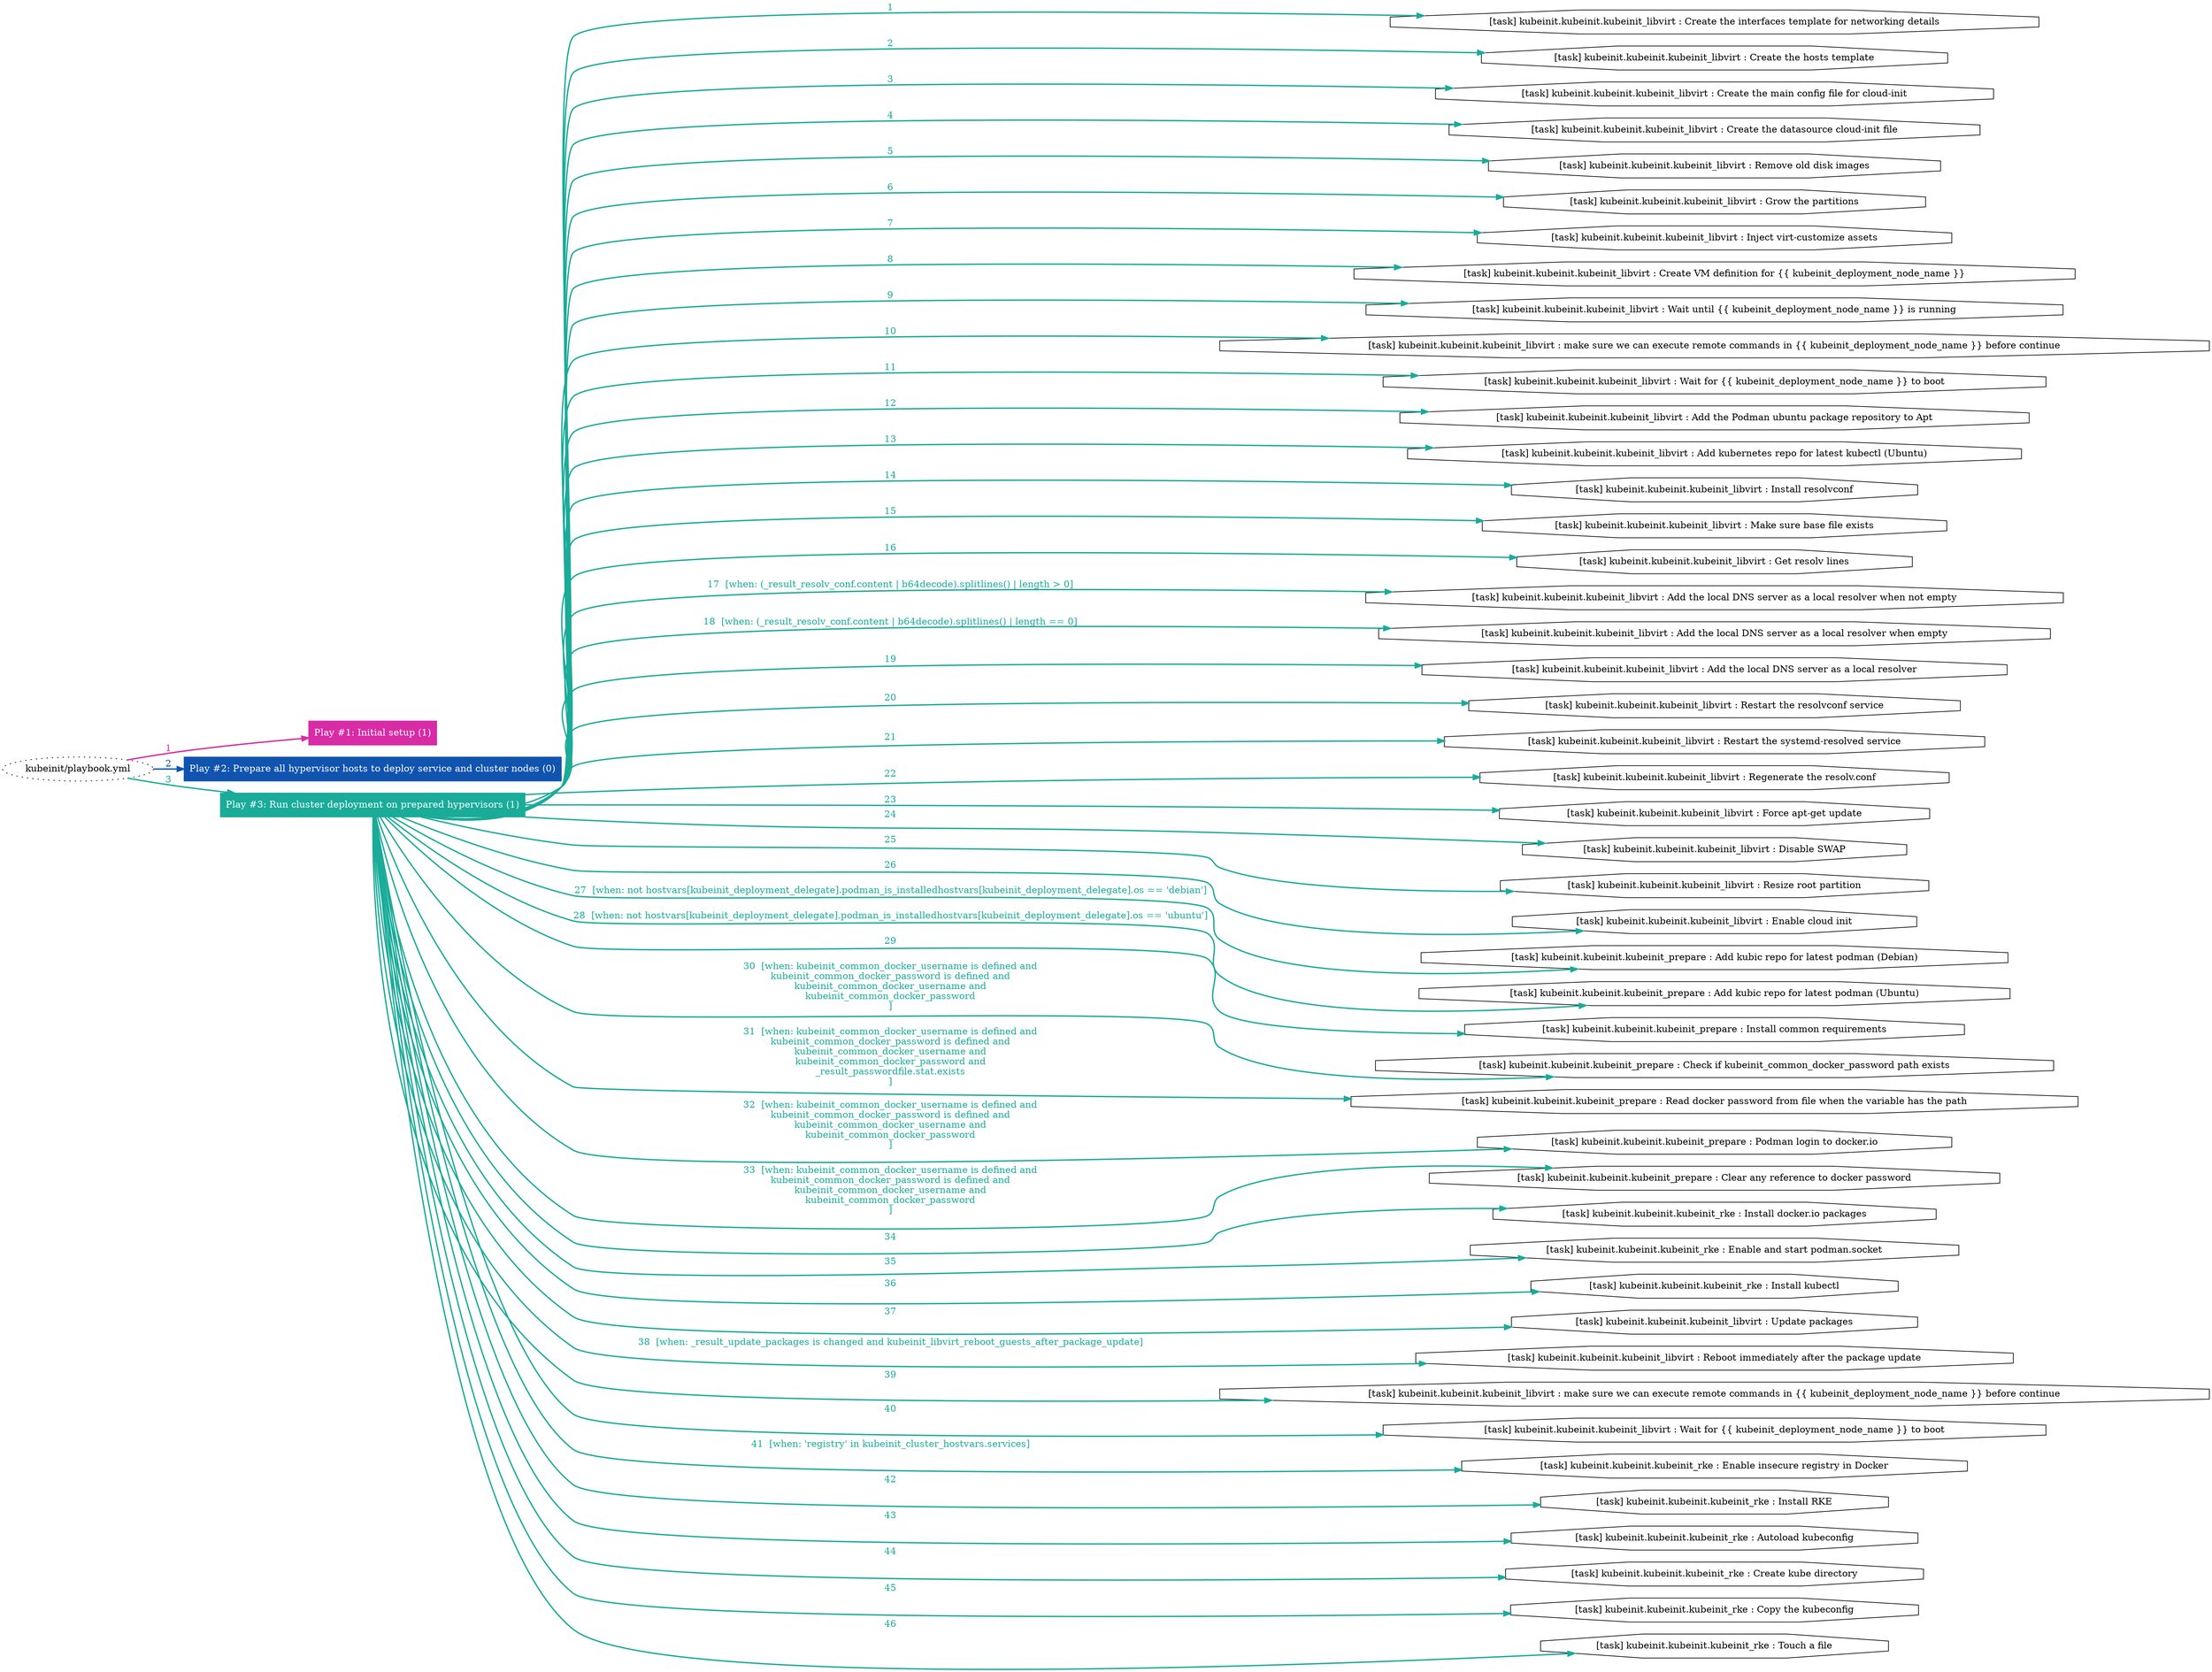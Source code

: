 digraph "kubeinit/playbook.yml "{
	graph [concentrate=true ordering=in rankdir=LR ratio=fill]
	edge [esep=5 sep=10]
	"kubeinit/playbook.yml" [id=root_node style=dotted]
	subgraph "Play #1: Initial setup (1) "{
		"Play #1: Initial setup (1)" [color="#d82ba6" fontcolor="#ffffff" id="play_d95c085a-6b46-44bd-9cbc-20c344931b75" shape=box style=filled tooltip=localhost]
		"kubeinit/playbook.yml" -> "Play #1: Initial setup (1)" [label=1 color="#d82ba6" fontcolor="#d82ba6" id="edge_45f608c0-8e5a-48e4-aa40-58fd2d123dfa" style=bold]
	}
	subgraph "Play #2: Prepare all hypervisor hosts to deploy service and cluster nodes (0) "{
		"Play #2: Prepare all hypervisor hosts to deploy service and cluster nodes (0)" [color="#1054b0" fontcolor="#ffffff" id="play_121f2731-268b-4509-8787-241a49884c9f" shape=box style=filled tooltip=""]
		"kubeinit/playbook.yml" -> "Play #2: Prepare all hypervisor hosts to deploy service and cluster nodes (0)" [label=2 color="#1054b0" fontcolor="#1054b0" id="edge_c03e5bb3-1da7-4ab0-bab7-46cf9543c4f3" style=bold]
	}
	subgraph "Play #3: Run cluster deployment on prepared hypervisors (1) "{
		"Play #3: Run cluster deployment on prepared hypervisors (1)" [color="#1aab99" fontcolor="#ffffff" id="play_dc7f44af-7c00-46f8-a0c2-03a5d866b64d" shape=box style=filled tooltip=localhost]
		"kubeinit/playbook.yml" -> "Play #3: Run cluster deployment on prepared hypervisors (1)" [label=3 color="#1aab99" fontcolor="#1aab99" id="edge_7bd8feeb-1b9d-4d90-929b-7aebe362380e" style=bold]
		"task_8648921b-892c-4db6-ac20-560bf6fd5196" [label="[task] kubeinit.kubeinit.kubeinit_libvirt : Create the interfaces template for networking details" id="task_8648921b-892c-4db6-ac20-560bf6fd5196" shape=octagon tooltip="[task] kubeinit.kubeinit.kubeinit_libvirt : Create the interfaces template for networking details"]
		"Play #3: Run cluster deployment on prepared hypervisors (1)" -> "task_8648921b-892c-4db6-ac20-560bf6fd5196" [label=1 color="#1aab99" fontcolor="#1aab99" id="edge_d0b4bc70-444e-4904-b520-ef783b90b8bd" style=bold]
		"task_35034b0c-957f-4f08-8179-91e168c591c0" [label="[task] kubeinit.kubeinit.kubeinit_libvirt : Create the hosts template" id="task_35034b0c-957f-4f08-8179-91e168c591c0" shape=octagon tooltip="[task] kubeinit.kubeinit.kubeinit_libvirt : Create the hosts template"]
		"Play #3: Run cluster deployment on prepared hypervisors (1)" -> "task_35034b0c-957f-4f08-8179-91e168c591c0" [label=2 color="#1aab99" fontcolor="#1aab99" id="edge_e5069404-c417-4e9e-b537-6270f844ec53" style=bold]
		"task_1d87dc9c-320a-4f46-bdcc-a337b78e2fa4" [label="[task] kubeinit.kubeinit.kubeinit_libvirt : Create the main config file for cloud-init" id="task_1d87dc9c-320a-4f46-bdcc-a337b78e2fa4" shape=octagon tooltip="[task] kubeinit.kubeinit.kubeinit_libvirt : Create the main config file for cloud-init"]
		"Play #3: Run cluster deployment on prepared hypervisors (1)" -> "task_1d87dc9c-320a-4f46-bdcc-a337b78e2fa4" [label=3 color="#1aab99" fontcolor="#1aab99" id="edge_95c300f9-33da-4758-ab8f-36b7f4c4b443" style=bold]
		"task_f9a7a92c-5b44-4b8c-beef-6dea34a61d30" [label="[task] kubeinit.kubeinit.kubeinit_libvirt : Create the datasource cloud-init file" id="task_f9a7a92c-5b44-4b8c-beef-6dea34a61d30" shape=octagon tooltip="[task] kubeinit.kubeinit.kubeinit_libvirt : Create the datasource cloud-init file"]
		"Play #3: Run cluster deployment on prepared hypervisors (1)" -> "task_f9a7a92c-5b44-4b8c-beef-6dea34a61d30" [label=4 color="#1aab99" fontcolor="#1aab99" id="edge_583b3bd0-6710-4287-a878-20cc21e03486" style=bold]
		"task_26705a6e-c89a-4c62-a483-4f7ce4458c4b" [label="[task] kubeinit.kubeinit.kubeinit_libvirt : Remove old disk images" id="task_26705a6e-c89a-4c62-a483-4f7ce4458c4b" shape=octagon tooltip="[task] kubeinit.kubeinit.kubeinit_libvirt : Remove old disk images"]
		"Play #3: Run cluster deployment on prepared hypervisors (1)" -> "task_26705a6e-c89a-4c62-a483-4f7ce4458c4b" [label=5 color="#1aab99" fontcolor="#1aab99" id="edge_6022c2a7-1399-4cea-896d-21a4c23cc4ea" style=bold]
		"task_0400f4b6-bef1-49d6-ab55-6238a1fb8535" [label="[task] kubeinit.kubeinit.kubeinit_libvirt : Grow the partitions" id="task_0400f4b6-bef1-49d6-ab55-6238a1fb8535" shape=octagon tooltip="[task] kubeinit.kubeinit.kubeinit_libvirt : Grow the partitions"]
		"Play #3: Run cluster deployment on prepared hypervisors (1)" -> "task_0400f4b6-bef1-49d6-ab55-6238a1fb8535" [label=6 color="#1aab99" fontcolor="#1aab99" id="edge_77e94772-1ccf-4063-9ed1-2a3c8ee358fc" style=bold]
		"task_d8c2171d-249e-4b58-b64e-501fe232f810" [label="[task] kubeinit.kubeinit.kubeinit_libvirt : Inject virt-customize assets" id="task_d8c2171d-249e-4b58-b64e-501fe232f810" shape=octagon tooltip="[task] kubeinit.kubeinit.kubeinit_libvirt : Inject virt-customize assets"]
		"Play #3: Run cluster deployment on prepared hypervisors (1)" -> "task_d8c2171d-249e-4b58-b64e-501fe232f810" [label=7 color="#1aab99" fontcolor="#1aab99" id="edge_776caa67-6ada-4a44-9fb2-ae57da5a9a8e" style=bold]
		"task_d13e6049-a952-4e78-801c-aeb6098c6e6b" [label="[task] kubeinit.kubeinit.kubeinit_libvirt : Create VM definition for {{ kubeinit_deployment_node_name }}" id="task_d13e6049-a952-4e78-801c-aeb6098c6e6b" shape=octagon tooltip="[task] kubeinit.kubeinit.kubeinit_libvirt : Create VM definition for {{ kubeinit_deployment_node_name }}"]
		"Play #3: Run cluster deployment on prepared hypervisors (1)" -> "task_d13e6049-a952-4e78-801c-aeb6098c6e6b" [label=8 color="#1aab99" fontcolor="#1aab99" id="edge_728a41eb-9521-4005-8b5b-72eaec34a65a" style=bold]
		"task_50581955-3e10-45b2-956e-5ac92a5b6f65" [label="[task] kubeinit.kubeinit.kubeinit_libvirt : Wait until {{ kubeinit_deployment_node_name }} is running" id="task_50581955-3e10-45b2-956e-5ac92a5b6f65" shape=octagon tooltip="[task] kubeinit.kubeinit.kubeinit_libvirt : Wait until {{ kubeinit_deployment_node_name }} is running"]
		"Play #3: Run cluster deployment on prepared hypervisors (1)" -> "task_50581955-3e10-45b2-956e-5ac92a5b6f65" [label=9 color="#1aab99" fontcolor="#1aab99" id="edge_c6660ce6-d9e7-4a38-b09f-ad14a3b1ecdf" style=bold]
		"task_511b4a58-a2a9-4666-a36b-31b3551778b9" [label="[task] kubeinit.kubeinit.kubeinit_libvirt : make sure we can execute remote commands in {{ kubeinit_deployment_node_name }} before continue" id="task_511b4a58-a2a9-4666-a36b-31b3551778b9" shape=octagon tooltip="[task] kubeinit.kubeinit.kubeinit_libvirt : make sure we can execute remote commands in {{ kubeinit_deployment_node_name }} before continue"]
		"Play #3: Run cluster deployment on prepared hypervisors (1)" -> "task_511b4a58-a2a9-4666-a36b-31b3551778b9" [label=10 color="#1aab99" fontcolor="#1aab99" id="edge_132d2c52-5e5b-4cf7-8f6b-5b856ef96b5e" style=bold]
		"task_e7fb525b-6805-4e41-8313-e82c9d5545fa" [label="[task] kubeinit.kubeinit.kubeinit_libvirt : Wait for {{ kubeinit_deployment_node_name }} to boot" id="task_e7fb525b-6805-4e41-8313-e82c9d5545fa" shape=octagon tooltip="[task] kubeinit.kubeinit.kubeinit_libvirt : Wait for {{ kubeinit_deployment_node_name }} to boot"]
		"Play #3: Run cluster deployment on prepared hypervisors (1)" -> "task_e7fb525b-6805-4e41-8313-e82c9d5545fa" [label=11 color="#1aab99" fontcolor="#1aab99" id="edge_e617fcbc-b7dc-446a-87c7-5bd76d439fb9" style=bold]
		"task_6c40fcc3-f651-43b6-a325-b1b426cb3533" [label="[task] kubeinit.kubeinit.kubeinit_libvirt : Add the Podman ubuntu package repository to Apt" id="task_6c40fcc3-f651-43b6-a325-b1b426cb3533" shape=octagon tooltip="[task] kubeinit.kubeinit.kubeinit_libvirt : Add the Podman ubuntu package repository to Apt"]
		"Play #3: Run cluster deployment on prepared hypervisors (1)" -> "task_6c40fcc3-f651-43b6-a325-b1b426cb3533" [label=12 color="#1aab99" fontcolor="#1aab99" id="edge_7acb1d87-5942-492d-80b7-8dcf9671e4e7" style=bold]
		"task_ce8c86a3-4cb7-4fe7-a1fd-53132db807ab" [label="[task] kubeinit.kubeinit.kubeinit_libvirt : Add kubernetes repo for latest kubectl (Ubuntu)" id="task_ce8c86a3-4cb7-4fe7-a1fd-53132db807ab" shape=octagon tooltip="[task] kubeinit.kubeinit.kubeinit_libvirt : Add kubernetes repo for latest kubectl (Ubuntu)"]
		"Play #3: Run cluster deployment on prepared hypervisors (1)" -> "task_ce8c86a3-4cb7-4fe7-a1fd-53132db807ab" [label=13 color="#1aab99" fontcolor="#1aab99" id="edge_dba333ba-8ec4-457a-94af-802117ecda19" style=bold]
		"task_6344aca8-3d45-4ff3-a32a-452c21247caf" [label="[task] kubeinit.kubeinit.kubeinit_libvirt : Install resolvconf" id="task_6344aca8-3d45-4ff3-a32a-452c21247caf" shape=octagon tooltip="[task] kubeinit.kubeinit.kubeinit_libvirt : Install resolvconf"]
		"Play #3: Run cluster deployment on prepared hypervisors (1)" -> "task_6344aca8-3d45-4ff3-a32a-452c21247caf" [label=14 color="#1aab99" fontcolor="#1aab99" id="edge_b7a04659-8c13-410a-b42a-2f5c20a1cc4c" style=bold]
		"task_c7d7d775-564f-4545-a170-16b6c18798f7" [label="[task] kubeinit.kubeinit.kubeinit_libvirt : Make sure base file exists" id="task_c7d7d775-564f-4545-a170-16b6c18798f7" shape=octagon tooltip="[task] kubeinit.kubeinit.kubeinit_libvirt : Make sure base file exists"]
		"Play #3: Run cluster deployment on prepared hypervisors (1)" -> "task_c7d7d775-564f-4545-a170-16b6c18798f7" [label=15 color="#1aab99" fontcolor="#1aab99" id="edge_fae15b12-bd8c-479a-9bb8-694c13a6c6c7" style=bold]
		"task_117a1988-8b23-4799-bb4b-ebb02376b3b9" [label="[task] kubeinit.kubeinit.kubeinit_libvirt : Get resolv lines" id="task_117a1988-8b23-4799-bb4b-ebb02376b3b9" shape=octagon tooltip="[task] kubeinit.kubeinit.kubeinit_libvirt : Get resolv lines"]
		"Play #3: Run cluster deployment on prepared hypervisors (1)" -> "task_117a1988-8b23-4799-bb4b-ebb02376b3b9" [label=16 color="#1aab99" fontcolor="#1aab99" id="edge_51dcf96f-f0f2-4ae8-9bf1-1910ac22b5f6" style=bold]
		"task_8cdf65f7-8d0c-48f2-8279-2a113b8a4f6f" [label="[task] kubeinit.kubeinit.kubeinit_libvirt : Add the local DNS server as a local resolver when not empty" id="task_8cdf65f7-8d0c-48f2-8279-2a113b8a4f6f" shape=octagon tooltip="[task] kubeinit.kubeinit.kubeinit_libvirt : Add the local DNS server as a local resolver when not empty"]
		"Play #3: Run cluster deployment on prepared hypervisors (1)" -> "task_8cdf65f7-8d0c-48f2-8279-2a113b8a4f6f" [label="17  [when: (_result_resolv_conf.content | b64decode).splitlines() | length > 0]" color="#1aab99" fontcolor="#1aab99" id="edge_a9ea54ba-cb97-403b-8ebd-697ef907ea66" style=bold]
		"task_8041febc-d2bc-4533-a04b-00ffca37b729" [label="[task] kubeinit.kubeinit.kubeinit_libvirt : Add the local DNS server as a local resolver when empty" id="task_8041febc-d2bc-4533-a04b-00ffca37b729" shape=octagon tooltip="[task] kubeinit.kubeinit.kubeinit_libvirt : Add the local DNS server as a local resolver when empty"]
		"Play #3: Run cluster deployment on prepared hypervisors (1)" -> "task_8041febc-d2bc-4533-a04b-00ffca37b729" [label="18  [when: (_result_resolv_conf.content | b64decode).splitlines() | length == 0]" color="#1aab99" fontcolor="#1aab99" id="edge_bc6f9448-daf1-4208-8c1d-98e32c41fa10" style=bold]
		"task_9067eb6f-a8b2-4555-b9e7-b0801356a3f5" [label="[task] kubeinit.kubeinit.kubeinit_libvirt : Add the local DNS server as a local resolver" id="task_9067eb6f-a8b2-4555-b9e7-b0801356a3f5" shape=octagon tooltip="[task] kubeinit.kubeinit.kubeinit_libvirt : Add the local DNS server as a local resolver"]
		"Play #3: Run cluster deployment on prepared hypervisors (1)" -> "task_9067eb6f-a8b2-4555-b9e7-b0801356a3f5" [label=19 color="#1aab99" fontcolor="#1aab99" id="edge_93e32c48-2d60-4581-92c1-c9324e2535b2" style=bold]
		"task_4cd3348b-df3c-4182-b0d7-e4f633614ec1" [label="[task] kubeinit.kubeinit.kubeinit_libvirt : Restart the resolvconf service" id="task_4cd3348b-df3c-4182-b0d7-e4f633614ec1" shape=octagon tooltip="[task] kubeinit.kubeinit.kubeinit_libvirt : Restart the resolvconf service"]
		"Play #3: Run cluster deployment on prepared hypervisors (1)" -> "task_4cd3348b-df3c-4182-b0d7-e4f633614ec1" [label=20 color="#1aab99" fontcolor="#1aab99" id="edge_0a5870bc-3032-41d0-882a-27ee7c0397f7" style=bold]
		"task_f02e0f06-7e21-49eb-bba3-e8af5e731383" [label="[task] kubeinit.kubeinit.kubeinit_libvirt : Restart the systemd-resolved service" id="task_f02e0f06-7e21-49eb-bba3-e8af5e731383" shape=octagon tooltip="[task] kubeinit.kubeinit.kubeinit_libvirt : Restart the systemd-resolved service"]
		"Play #3: Run cluster deployment on prepared hypervisors (1)" -> "task_f02e0f06-7e21-49eb-bba3-e8af5e731383" [label=21 color="#1aab99" fontcolor="#1aab99" id="edge_248c6d93-b274-4683-9ffc-bce45a1ce49c" style=bold]
		"task_0fee35e4-5748-43ac-8a82-4349a17cd12b" [label="[task] kubeinit.kubeinit.kubeinit_libvirt : Regenerate the resolv.conf" id="task_0fee35e4-5748-43ac-8a82-4349a17cd12b" shape=octagon tooltip="[task] kubeinit.kubeinit.kubeinit_libvirt : Regenerate the resolv.conf"]
		"Play #3: Run cluster deployment on prepared hypervisors (1)" -> "task_0fee35e4-5748-43ac-8a82-4349a17cd12b" [label=22 color="#1aab99" fontcolor="#1aab99" id="edge_f5036a54-cdb6-4f05-873d-59448d02c1d8" style=bold]
		"task_973630ec-17d8-4999-a476-6f96bf868435" [label="[task] kubeinit.kubeinit.kubeinit_libvirt : Force apt-get update" id="task_973630ec-17d8-4999-a476-6f96bf868435" shape=octagon tooltip="[task] kubeinit.kubeinit.kubeinit_libvirt : Force apt-get update"]
		"Play #3: Run cluster deployment on prepared hypervisors (1)" -> "task_973630ec-17d8-4999-a476-6f96bf868435" [label=23 color="#1aab99" fontcolor="#1aab99" id="edge_f269207e-3616-40e3-a709-e751432aeb95" style=bold]
		"task_202ce71d-aa0b-42e1-8276-44215a0ebfa1" [label="[task] kubeinit.kubeinit.kubeinit_libvirt : Disable SWAP" id="task_202ce71d-aa0b-42e1-8276-44215a0ebfa1" shape=octagon tooltip="[task] kubeinit.kubeinit.kubeinit_libvirt : Disable SWAP"]
		"Play #3: Run cluster deployment on prepared hypervisors (1)" -> "task_202ce71d-aa0b-42e1-8276-44215a0ebfa1" [label=24 color="#1aab99" fontcolor="#1aab99" id="edge_ef8c0961-84b4-4203-95f0-1605986b5f87" style=bold]
		"task_b45146ff-f3d0-4cfd-8b7d-9997038aaab1" [label="[task] kubeinit.kubeinit.kubeinit_libvirt : Resize root partition" id="task_b45146ff-f3d0-4cfd-8b7d-9997038aaab1" shape=octagon tooltip="[task] kubeinit.kubeinit.kubeinit_libvirt : Resize root partition"]
		"Play #3: Run cluster deployment on prepared hypervisors (1)" -> "task_b45146ff-f3d0-4cfd-8b7d-9997038aaab1" [label=25 color="#1aab99" fontcolor="#1aab99" id="edge_23379419-2b1d-4b8b-977b-1314b1824e44" style=bold]
		"task_c047c740-9b0e-48d1-8073-752ffeb82ba8" [label="[task] kubeinit.kubeinit.kubeinit_libvirt : Enable cloud init" id="task_c047c740-9b0e-48d1-8073-752ffeb82ba8" shape=octagon tooltip="[task] kubeinit.kubeinit.kubeinit_libvirt : Enable cloud init"]
		"Play #3: Run cluster deployment on prepared hypervisors (1)" -> "task_c047c740-9b0e-48d1-8073-752ffeb82ba8" [label=26 color="#1aab99" fontcolor="#1aab99" id="edge_3cbff009-3e25-4ff1-92f6-a276dcdc466c" style=bold]
		"task_55a2dc52-0bfb-4eba-b139-8c837becff99" [label="[task] kubeinit.kubeinit.kubeinit_prepare : Add kubic repo for latest podman (Debian)" id="task_55a2dc52-0bfb-4eba-b139-8c837becff99" shape=octagon tooltip="[task] kubeinit.kubeinit.kubeinit_prepare : Add kubic repo for latest podman (Debian)"]
		"Play #3: Run cluster deployment on prepared hypervisors (1)" -> "task_55a2dc52-0bfb-4eba-b139-8c837becff99" [label="27  [when: not hostvars[kubeinit_deployment_delegate].podman_is_installedhostvars[kubeinit_deployment_delegate].os == 'debian']" color="#1aab99" fontcolor="#1aab99" id="edge_05d3a97e-6f8d-4bf7-b7ce-e2ac0a9a413e" style=bold]
		"task_78e895a6-c61e-48e1-a84e-da5fa1a5ba0a" [label="[task] kubeinit.kubeinit.kubeinit_prepare : Add kubic repo for latest podman (Ubuntu)" id="task_78e895a6-c61e-48e1-a84e-da5fa1a5ba0a" shape=octagon tooltip="[task] kubeinit.kubeinit.kubeinit_prepare : Add kubic repo for latest podman (Ubuntu)"]
		"Play #3: Run cluster deployment on prepared hypervisors (1)" -> "task_78e895a6-c61e-48e1-a84e-da5fa1a5ba0a" [label="28  [when: not hostvars[kubeinit_deployment_delegate].podman_is_installedhostvars[kubeinit_deployment_delegate].os == 'ubuntu']" color="#1aab99" fontcolor="#1aab99" id="edge_1cba9a29-7c5c-49d1-9af7-784aa1a34698" style=bold]
		"task_46fb869a-93f8-4373-9d8a-5d7ea7e237b9" [label="[task] kubeinit.kubeinit.kubeinit_prepare : Install common requirements" id="task_46fb869a-93f8-4373-9d8a-5d7ea7e237b9" shape=octagon tooltip="[task] kubeinit.kubeinit.kubeinit_prepare : Install common requirements"]
		"Play #3: Run cluster deployment on prepared hypervisors (1)" -> "task_46fb869a-93f8-4373-9d8a-5d7ea7e237b9" [label=29 color="#1aab99" fontcolor="#1aab99" id="edge_0755b123-bad1-4b95-985d-5c4efce0acca" style=bold]
		"task_360bb265-2037-4d9d-8653-29c02f50af62" [label="[task] kubeinit.kubeinit.kubeinit_prepare : Check if kubeinit_common_docker_password path exists" id="task_360bb265-2037-4d9d-8653-29c02f50af62" shape=octagon tooltip="[task] kubeinit.kubeinit.kubeinit_prepare : Check if kubeinit_common_docker_password path exists"]
		"Play #3: Run cluster deployment on prepared hypervisors (1)" -> "task_360bb265-2037-4d9d-8653-29c02f50af62" [label="30  [when: kubeinit_common_docker_username is defined and
kubeinit_common_docker_password is defined and
kubeinit_common_docker_username and
kubeinit_common_docker_password
]" color="#1aab99" fontcolor="#1aab99" id="edge_3828f7c8-32f0-4d15-83a5-29aa107c1aeb" style=bold]
		"task_9d7c92e7-932e-431e-88ff-fc6ba05232d1" [label="[task] kubeinit.kubeinit.kubeinit_prepare : Read docker password from file when the variable has the path" id="task_9d7c92e7-932e-431e-88ff-fc6ba05232d1" shape=octagon tooltip="[task] kubeinit.kubeinit.kubeinit_prepare : Read docker password from file when the variable has the path"]
		"Play #3: Run cluster deployment on prepared hypervisors (1)" -> "task_9d7c92e7-932e-431e-88ff-fc6ba05232d1" [label="31  [when: kubeinit_common_docker_username is defined and
kubeinit_common_docker_password is defined and
kubeinit_common_docker_username and
kubeinit_common_docker_password and
_result_passwordfile.stat.exists
]" color="#1aab99" fontcolor="#1aab99" id="edge_e387440e-8c50-4e82-9d13-2d192e3e8818" style=bold]
		"task_bb2b48ff-45db-4c2e-a215-b80d5ab3a6b9" [label="[task] kubeinit.kubeinit.kubeinit_prepare : Podman login to docker.io" id="task_bb2b48ff-45db-4c2e-a215-b80d5ab3a6b9" shape=octagon tooltip="[task] kubeinit.kubeinit.kubeinit_prepare : Podman login to docker.io"]
		"Play #3: Run cluster deployment on prepared hypervisors (1)" -> "task_bb2b48ff-45db-4c2e-a215-b80d5ab3a6b9" [label="32  [when: kubeinit_common_docker_username is defined and
kubeinit_common_docker_password is defined and
kubeinit_common_docker_username and
kubeinit_common_docker_password
]" color="#1aab99" fontcolor="#1aab99" id="edge_0e571da3-4897-46c2-997b-a9b05c57f6d4" style=bold]
		"task_2b572573-d758-4618-af12-7ba0ced700c4" [label="[task] kubeinit.kubeinit.kubeinit_prepare : Clear any reference to docker password" id="task_2b572573-d758-4618-af12-7ba0ced700c4" shape=octagon tooltip="[task] kubeinit.kubeinit.kubeinit_prepare : Clear any reference to docker password"]
		"Play #3: Run cluster deployment on prepared hypervisors (1)" -> "task_2b572573-d758-4618-af12-7ba0ced700c4" [label="33  [when: kubeinit_common_docker_username is defined and
kubeinit_common_docker_password is defined and
kubeinit_common_docker_username and
kubeinit_common_docker_password
]" color="#1aab99" fontcolor="#1aab99" id="edge_26aa4e49-8f85-41cf-99ed-42c390319842" style=bold]
		"task_5cb45ac4-3fb3-47b0-98e7-33547872c814" [label="[task] kubeinit.kubeinit.kubeinit_rke : Install docker.io packages" id="task_5cb45ac4-3fb3-47b0-98e7-33547872c814" shape=octagon tooltip="[task] kubeinit.kubeinit.kubeinit_rke : Install docker.io packages"]
		"Play #3: Run cluster deployment on prepared hypervisors (1)" -> "task_5cb45ac4-3fb3-47b0-98e7-33547872c814" [label=34 color="#1aab99" fontcolor="#1aab99" id="edge_ab8166d9-bb1d-4113-8c29-3058654f2254" style=bold]
		"task_fbff1f24-61b8-4009-89bf-52bea2cd1b37" [label="[task] kubeinit.kubeinit.kubeinit_rke : Enable and start podman.socket" id="task_fbff1f24-61b8-4009-89bf-52bea2cd1b37" shape=octagon tooltip="[task] kubeinit.kubeinit.kubeinit_rke : Enable and start podman.socket"]
		"Play #3: Run cluster deployment on prepared hypervisors (1)" -> "task_fbff1f24-61b8-4009-89bf-52bea2cd1b37" [label=35 color="#1aab99" fontcolor="#1aab99" id="edge_c202d7ad-cae9-4818-a8d1-6038cdb5adbc" style=bold]
		"task_8f7bf04a-109c-4166-9a41-d9c99b4b46ad" [label="[task] kubeinit.kubeinit.kubeinit_rke : Install kubectl" id="task_8f7bf04a-109c-4166-9a41-d9c99b4b46ad" shape=octagon tooltip="[task] kubeinit.kubeinit.kubeinit_rke : Install kubectl"]
		"Play #3: Run cluster deployment on prepared hypervisors (1)" -> "task_8f7bf04a-109c-4166-9a41-d9c99b4b46ad" [label=36 color="#1aab99" fontcolor="#1aab99" id="edge_725be280-3985-4ddb-b24e-371e74bae4d7" style=bold]
		"task_5eedc4b9-5ba6-4d75-99b1-2ef03bc189b3" [label="[task] kubeinit.kubeinit.kubeinit_libvirt : Update packages" id="task_5eedc4b9-5ba6-4d75-99b1-2ef03bc189b3" shape=octagon tooltip="[task] kubeinit.kubeinit.kubeinit_libvirt : Update packages"]
		"Play #3: Run cluster deployment on prepared hypervisors (1)" -> "task_5eedc4b9-5ba6-4d75-99b1-2ef03bc189b3" [label=37 color="#1aab99" fontcolor="#1aab99" id="edge_0a43d5c3-2c9e-432c-add8-8f922c43bd21" style=bold]
		"task_8d90c167-b26f-41d7-abc3-dfa864e54304" [label="[task] kubeinit.kubeinit.kubeinit_libvirt : Reboot immediately after the package update" id="task_8d90c167-b26f-41d7-abc3-dfa864e54304" shape=octagon tooltip="[task] kubeinit.kubeinit.kubeinit_libvirt : Reboot immediately after the package update"]
		"Play #3: Run cluster deployment on prepared hypervisors (1)" -> "task_8d90c167-b26f-41d7-abc3-dfa864e54304" [label="38  [when: _result_update_packages is changed and kubeinit_libvirt_reboot_guests_after_package_update]" color="#1aab99" fontcolor="#1aab99" id="edge_488e0d66-108e-4899-9f39-996d08d85389" style=bold]
		"task_b8840380-363e-43ed-af02-58f2b5763737" [label="[task] kubeinit.kubeinit.kubeinit_libvirt : make sure we can execute remote commands in {{ kubeinit_deployment_node_name }} before continue" id="task_b8840380-363e-43ed-af02-58f2b5763737" shape=octagon tooltip="[task] kubeinit.kubeinit.kubeinit_libvirt : make sure we can execute remote commands in {{ kubeinit_deployment_node_name }} before continue"]
		"Play #3: Run cluster deployment on prepared hypervisors (1)" -> "task_b8840380-363e-43ed-af02-58f2b5763737" [label=39 color="#1aab99" fontcolor="#1aab99" id="edge_351fffae-e09b-499c-ad70-620a29887e1d" style=bold]
		"task_cc01e35f-b176-458a-a07e-78628bde3fcc" [label="[task] kubeinit.kubeinit.kubeinit_libvirt : Wait for {{ kubeinit_deployment_node_name }} to boot" id="task_cc01e35f-b176-458a-a07e-78628bde3fcc" shape=octagon tooltip="[task] kubeinit.kubeinit.kubeinit_libvirt : Wait for {{ kubeinit_deployment_node_name }} to boot"]
		"Play #3: Run cluster deployment on prepared hypervisors (1)" -> "task_cc01e35f-b176-458a-a07e-78628bde3fcc" [label=40 color="#1aab99" fontcolor="#1aab99" id="edge_cc9cd38b-7cdc-41b4-a109-ec4f895f992a" style=bold]
		"task_eafca1b6-bd09-456e-ad50-a717ceca3856" [label="[task] kubeinit.kubeinit.kubeinit_rke : Enable insecure registry in Docker" id="task_eafca1b6-bd09-456e-ad50-a717ceca3856" shape=octagon tooltip="[task] kubeinit.kubeinit.kubeinit_rke : Enable insecure registry in Docker"]
		"Play #3: Run cluster deployment on prepared hypervisors (1)" -> "task_eafca1b6-bd09-456e-ad50-a717ceca3856" [label="41  [when: 'registry' in kubeinit_cluster_hostvars.services]" color="#1aab99" fontcolor="#1aab99" id="edge_442721da-eb90-4c3c-9dc8-077f1eff460b" style=bold]
		"task_1b9a0f28-715f-4f0f-a057-162555b0cf63" [label="[task] kubeinit.kubeinit.kubeinit_rke : Install RKE" id="task_1b9a0f28-715f-4f0f-a057-162555b0cf63" shape=octagon tooltip="[task] kubeinit.kubeinit.kubeinit_rke : Install RKE"]
		"Play #3: Run cluster deployment on prepared hypervisors (1)" -> "task_1b9a0f28-715f-4f0f-a057-162555b0cf63" [label=42 color="#1aab99" fontcolor="#1aab99" id="edge_3d751f76-43fe-437a-b7d8-1bb2ab0786d5" style=bold]
		"task_869b502f-921d-4dcd-8fd8-297ec42054c6" [label="[task] kubeinit.kubeinit.kubeinit_rke : Autoload kubeconfig" id="task_869b502f-921d-4dcd-8fd8-297ec42054c6" shape=octagon tooltip="[task] kubeinit.kubeinit.kubeinit_rke : Autoload kubeconfig"]
		"Play #3: Run cluster deployment on prepared hypervisors (1)" -> "task_869b502f-921d-4dcd-8fd8-297ec42054c6" [label=43 color="#1aab99" fontcolor="#1aab99" id="edge_fefbde78-9068-41c9-93c9-216b5fa182bb" style=bold]
		"task_6124a644-4f5f-4b63-bce8-e020d9e81c0c" [label="[task] kubeinit.kubeinit.kubeinit_rke : Create kube directory" id="task_6124a644-4f5f-4b63-bce8-e020d9e81c0c" shape=octagon tooltip="[task] kubeinit.kubeinit.kubeinit_rke : Create kube directory"]
		"Play #3: Run cluster deployment on prepared hypervisors (1)" -> "task_6124a644-4f5f-4b63-bce8-e020d9e81c0c" [label=44 color="#1aab99" fontcolor="#1aab99" id="edge_713b2d77-4c69-466a-b1a2-9313c9519f5c" style=bold]
		"task_6020e4bb-0e04-4aee-ba15-8888035ab0b4" [label="[task] kubeinit.kubeinit.kubeinit_rke : Copy the kubeconfig" id="task_6020e4bb-0e04-4aee-ba15-8888035ab0b4" shape=octagon tooltip="[task] kubeinit.kubeinit.kubeinit_rke : Copy the kubeconfig"]
		"Play #3: Run cluster deployment on prepared hypervisors (1)" -> "task_6020e4bb-0e04-4aee-ba15-8888035ab0b4" [label=45 color="#1aab99" fontcolor="#1aab99" id="edge_c3f9424e-44a0-46ff-b2c8-ad4ecc9c9aba" style=bold]
		"task_c7fe2bde-bdbe-4648-a85d-fd6640a04e77" [label="[task] kubeinit.kubeinit.kubeinit_rke : Touch a file" id="task_c7fe2bde-bdbe-4648-a85d-fd6640a04e77" shape=octagon tooltip="[task] kubeinit.kubeinit.kubeinit_rke : Touch a file"]
		"Play #3: Run cluster deployment on prepared hypervisors (1)" -> "task_c7fe2bde-bdbe-4648-a85d-fd6640a04e77" [label=46 color="#1aab99" fontcolor="#1aab99" id="edge_6a8d4055-014f-4966-9855-a3967b3d43bf" style=bold]
	}
}
